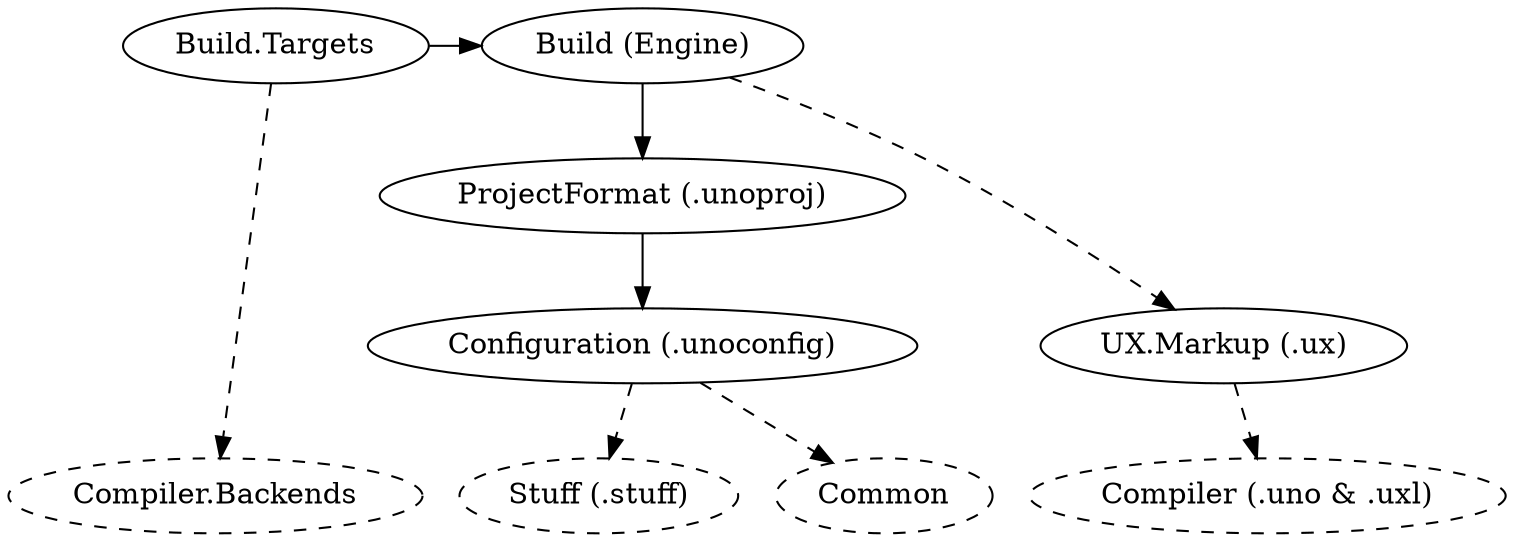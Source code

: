 digraph {
    "Build \(Engine\)" -> "UX.Markup \(.ux\)" -> "Compiler \(.uno & .uxl\)" [style=dashed];
    "Build \(Engine\)" -> "ProjectFormat \(.unoproj\)" -> "Configuration \(.unoconfig\)";
    "Build.Targets" -> "Build \(Engine\)";
    "Build.Targets" -> "Compiler.Backends" [style=dashed];
    "Configuration \(.unoconfig\)" -> Common [style=dashed];
    "Configuration \(.unoconfig\)" -> "Stuff \(.stuff\)" [style=dashed];
    "Compiler.Backends" [style=dashed];
    "Compiler \(.uno & .uxl\)" [style=dashed];
    "Stuff \(.stuff\)" [style=dashed];
    Common [style=dashed];
    { rank=same; "Compiler \(.uno & .uxl\)"; "Compiler.Backends"; Common }
    { rank=same; "Build \(Engine\)"; "Build.Targets" }
}
